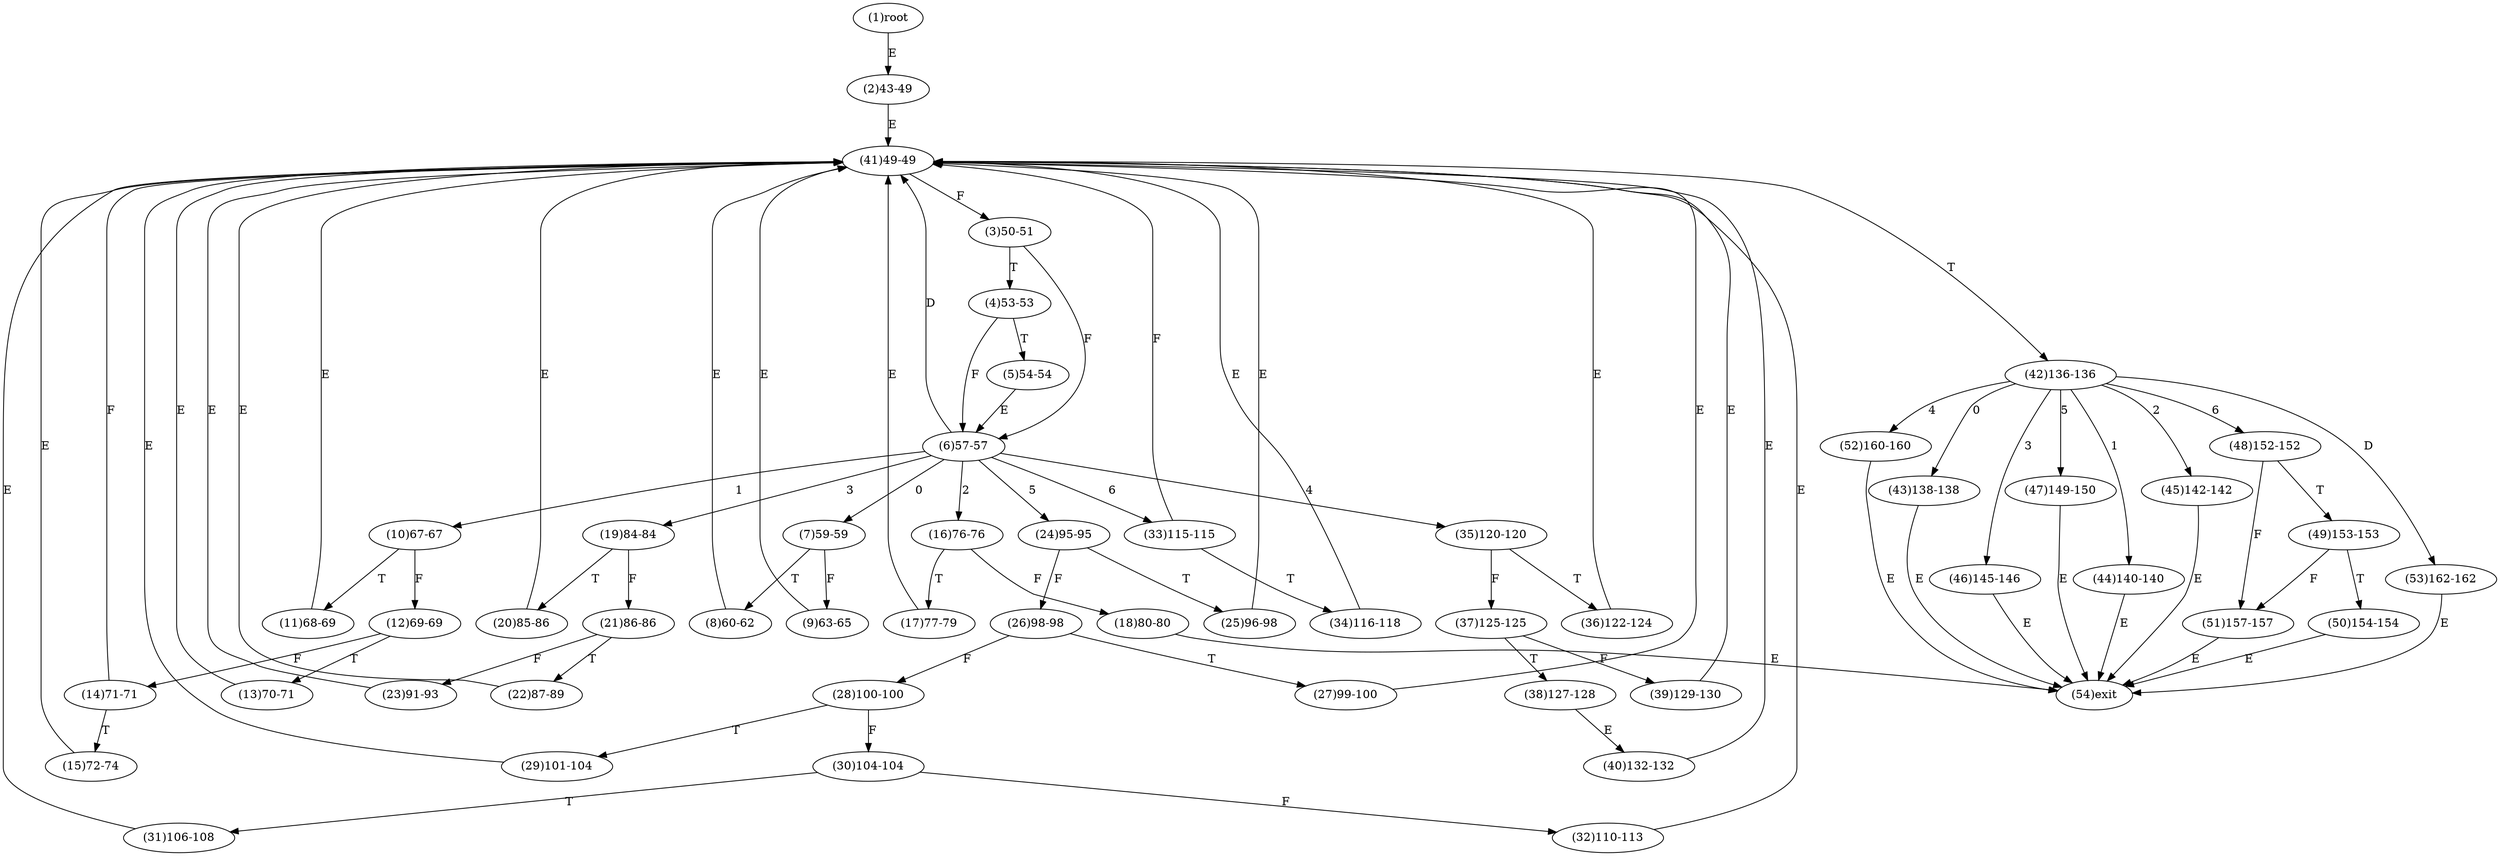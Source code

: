 digraph "" { 
1[ label="(1)root"];
2[ label="(2)43-49"];
3[ label="(3)50-51"];
4[ label="(4)53-53"];
5[ label="(5)54-54"];
6[ label="(6)57-57"];
7[ label="(7)59-59"];
8[ label="(8)60-62"];
9[ label="(9)63-65"];
10[ label="(10)67-67"];
11[ label="(11)68-69"];
12[ label="(12)69-69"];
13[ label="(13)70-71"];
14[ label="(14)71-71"];
15[ label="(15)72-74"];
17[ label="(17)77-79"];
16[ label="(16)76-76"];
19[ label="(19)84-84"];
18[ label="(18)80-80"];
21[ label="(21)86-86"];
20[ label="(20)85-86"];
23[ label="(23)91-93"];
22[ label="(22)87-89"];
25[ label="(25)96-98"];
24[ label="(24)95-95"];
27[ label="(27)99-100"];
26[ label="(26)98-98"];
29[ label="(29)101-104"];
28[ label="(28)100-100"];
31[ label="(31)106-108"];
30[ label="(30)104-104"];
34[ label="(34)116-118"];
35[ label="(35)120-120"];
32[ label="(32)110-113"];
33[ label="(33)115-115"];
38[ label="(38)127-128"];
39[ label="(39)129-130"];
36[ label="(36)122-124"];
37[ label="(37)125-125"];
42[ label="(42)136-136"];
43[ label="(43)138-138"];
40[ label="(40)132-132"];
41[ label="(41)49-49"];
46[ label="(46)145-146"];
47[ label="(47)149-150"];
44[ label="(44)140-140"];
45[ label="(45)142-142"];
51[ label="(51)157-157"];
50[ label="(50)154-154"];
49[ label="(49)153-153"];
48[ label="(48)152-152"];
54[ label="(54)exit"];
53[ label="(53)162-162"];
52[ label="(52)160-160"];
1->2[ label="E"];
2->41[ label="E"];
3->6[ label="F"];
3->4[ label="T"];
4->6[ label="F"];
4->5[ label="T"];
5->6[ label="E"];
6->7[ label="0"];
6->10[ label="1"];
6->16[ label="2"];
6->19[ label="3"];
6->35[ label="4"];
6->24[ label="5"];
6->33[ label="6"];
6->41[ label="D"];
7->9[ label="F"];
7->8[ label="T"];
8->41[ label="E"];
9->41[ label="E"];
10->12[ label="F"];
10->11[ label="T"];
11->41[ label="E"];
12->14[ label="F"];
12->13[ label="T"];
13->41[ label="E"];
14->41[ label="F"];
14->15[ label="T"];
15->41[ label="E"];
16->18[ label="F"];
16->17[ label="T"];
17->41[ label="E"];
18->54[ label="E"];
19->21[ label="F"];
19->20[ label="T"];
20->41[ label="E"];
21->23[ label="F"];
21->22[ label="T"];
22->41[ label="E"];
23->41[ label="E"];
24->26[ label="F"];
24->25[ label="T"];
25->41[ label="E"];
26->28[ label="F"];
26->27[ label="T"];
27->41[ label="E"];
28->30[ label="F"];
28->29[ label="T"];
29->41[ label="E"];
30->32[ label="F"];
30->31[ label="T"];
31->41[ label="E"];
32->41[ label="E"];
33->41[ label="F"];
33->34[ label="T"];
34->41[ label="E"];
35->37[ label="F"];
35->36[ label="T"];
36->41[ label="E"];
37->39[ label="F"];
37->38[ label="T"];
38->40[ label="E"];
39->41[ label="E"];
40->41[ label="E"];
41->3[ label="F"];
41->42[ label="T"];
42->43[ label="0"];
42->44[ label="1"];
42->45[ label="2"];
42->46[ label="3"];
42->52[ label="4"];
42->47[ label="5"];
42->48[ label="6"];
42->53[ label="D"];
43->54[ label="E"];
44->54[ label="E"];
45->54[ label="E"];
46->54[ label="E"];
47->54[ label="E"];
48->51[ label="F"];
48->49[ label="T"];
49->51[ label="F"];
49->50[ label="T"];
50->54[ label="E"];
51->54[ label="E"];
52->54[ label="E"];
53->54[ label="E"];
}